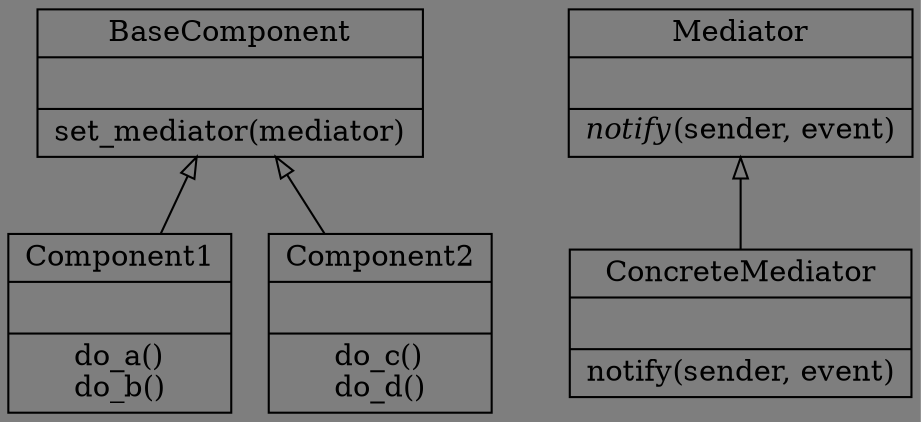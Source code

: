 digraph "classes_6._中介者模式.py" {
rankdir=BT
bgcolor="#7e7e7e"
charset="utf-8"
"6._中介者模式.BaseComponent" [color="black", fontcolor="black", label=<{BaseComponent|<br ALIGN="LEFT"/>|set_mediator(mediator)<br ALIGN="LEFT"/>}>, shape="record", style="solid"];
"6._中介者模式.Component1" [color="black", fontcolor="black", label=<{Component1|<br ALIGN="LEFT"/>|do_a()<br ALIGN="LEFT"/>do_b()<br ALIGN="LEFT"/>}>, shape="record", style="solid"];
"6._中介者模式.Component2" [color="black", fontcolor="black", label=<{Component2|<br ALIGN="LEFT"/>|do_c()<br ALIGN="LEFT"/>do_d()<br ALIGN="LEFT"/>}>, shape="record", style="solid"];
"6._中介者模式.ConcreteMediator" [color="black", fontcolor="black", label=<{ConcreteMediator|<br ALIGN="LEFT"/>|notify(sender, event)<br ALIGN="LEFT"/>}>, shape="record", style="solid"];
"6._中介者模式.Mediator" [color="black", fontcolor="black", label=<{Mediator|<br ALIGN="LEFT"/>|<I>notify</I>(sender, event)<br ALIGN="LEFT"/>}>, shape="record", style="solid"];
"6._中介者模式.Component1" -> "6._中介者模式.BaseComponent" [arrowhead="empty", arrowtail="none"];
"6._中介者模式.Component2" -> "6._中介者模式.BaseComponent" [arrowhead="empty", arrowtail="none"];
"6._中介者模式.ConcreteMediator" -> "6._中介者模式.Mediator" [arrowhead="empty", arrowtail="none"];
}
